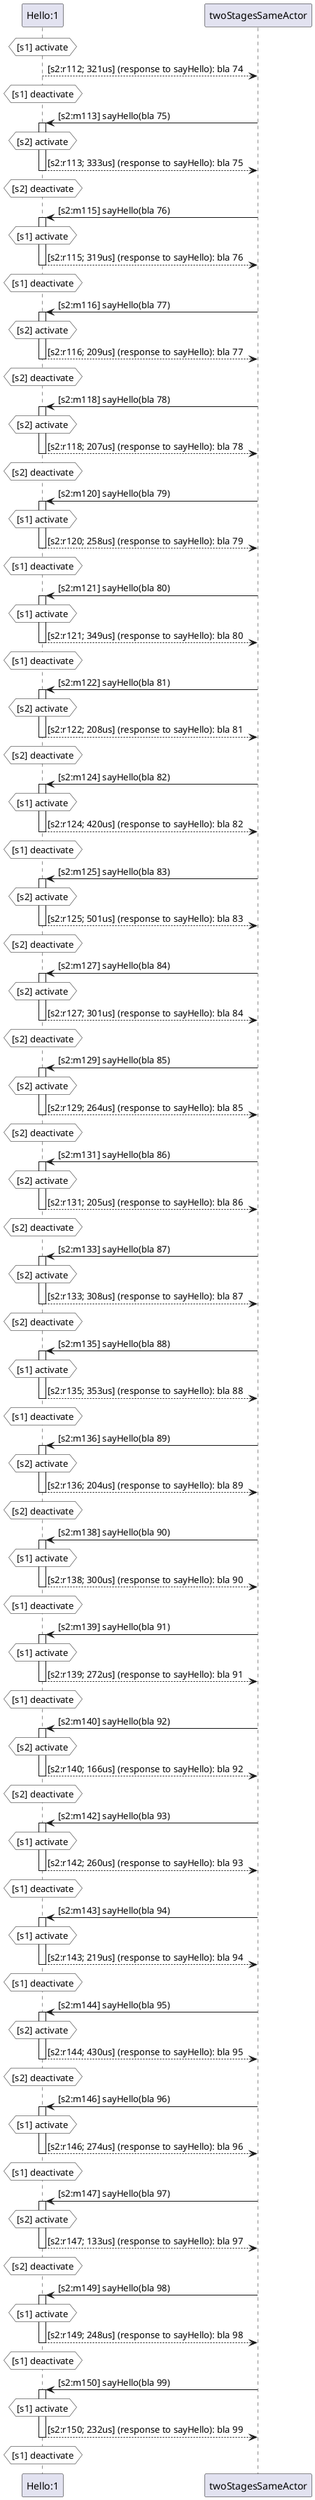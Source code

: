 @startuml
hnote over "Hello:1" #white : [s1] activate
"Hello:1" --> "twoStagesSameActor" : [s2:r112; 321us] (response to sayHello): bla 74
deactivate "Hello:1"
hnote over "Hello:1" #white : [s1] deactivate
"twoStagesSameActor" -> "Hello:1" : [s2:m113] sayHello(bla 75)
activate "Hello:1"
hnote over "Hello:1" #white : [s2] activate
"Hello:1" --> "twoStagesSameActor" : [s2:r113; 333us] (response to sayHello): bla 75
deactivate "Hello:1"
hnote over "Hello:1" #white : [s2] deactivate
"twoStagesSameActor" -> "Hello:1" : [s2:m115] sayHello(bla 76)
activate "Hello:1"
hnote over "Hello:1" #white : [s1] activate
"Hello:1" --> "twoStagesSameActor" : [s2:r115; 319us] (response to sayHello): bla 76
deactivate "Hello:1"
hnote over "Hello:1" #white : [s1] deactivate
"twoStagesSameActor" -> "Hello:1" : [s2:m116] sayHello(bla 77)
activate "Hello:1"
hnote over "Hello:1" #white : [s2] activate
"Hello:1" --> "twoStagesSameActor" : [s2:r116; 209us] (response to sayHello): bla 77
deactivate "Hello:1"
hnote over "Hello:1" #white : [s2] deactivate
"twoStagesSameActor" -> "Hello:1" : [s2:m118] sayHello(bla 78)
activate "Hello:1"
hnote over "Hello:1" #white : [s2] activate
"Hello:1" --> "twoStagesSameActor" : [s2:r118; 207us] (response to sayHello): bla 78
deactivate "Hello:1"
hnote over "Hello:1" #white : [s2] deactivate
"twoStagesSameActor" -> "Hello:1" : [s2:m120] sayHello(bla 79)
activate "Hello:1"
hnote over "Hello:1" #white : [s1] activate
"Hello:1" --> "twoStagesSameActor" : [s2:r120; 258us] (response to sayHello): bla 79
deactivate "Hello:1"
hnote over "Hello:1" #white : [s1] deactivate
"twoStagesSameActor" -> "Hello:1" : [s2:m121] sayHello(bla 80)
activate "Hello:1"
hnote over "Hello:1" #white : [s1] activate
"Hello:1" --> "twoStagesSameActor" : [s2:r121; 349us] (response to sayHello): bla 80
deactivate "Hello:1"
hnote over "Hello:1" #white : [s1] deactivate
"twoStagesSameActor" -> "Hello:1" : [s2:m122] sayHello(bla 81)
activate "Hello:1"
hnote over "Hello:1" #white : [s2] activate
"Hello:1" --> "twoStagesSameActor" : [s2:r122; 208us] (response to sayHello): bla 81
deactivate "Hello:1"
hnote over "Hello:1" #white : [s2] deactivate
"twoStagesSameActor" -> "Hello:1" : [s2:m124] sayHello(bla 82)
activate "Hello:1"
hnote over "Hello:1" #white : [s1] activate
"Hello:1" --> "twoStagesSameActor" : [s2:r124; 420us] (response to sayHello): bla 82
deactivate "Hello:1"
hnote over "Hello:1" #white : [s1] deactivate
"twoStagesSameActor" -> "Hello:1" : [s2:m125] sayHello(bla 83)
activate "Hello:1"
hnote over "Hello:1" #white : [s2] activate
"Hello:1" --> "twoStagesSameActor" : [s2:r125; 501us] (response to sayHello): bla 83
deactivate "Hello:1"
hnote over "Hello:1" #white : [s2] deactivate
"twoStagesSameActor" -> "Hello:1" : [s2:m127] sayHello(bla 84)
activate "Hello:1"
hnote over "Hello:1" #white : [s2] activate
"Hello:1" --> "twoStagesSameActor" : [s2:r127; 301us] (response to sayHello): bla 84
deactivate "Hello:1"
hnote over "Hello:1" #white : [s2] deactivate
"twoStagesSameActor" -> "Hello:1" : [s2:m129] sayHello(bla 85)
activate "Hello:1"
hnote over "Hello:1" #white : [s2] activate
"Hello:1" --> "twoStagesSameActor" : [s2:r129; 264us] (response to sayHello): bla 85
deactivate "Hello:1"
hnote over "Hello:1" #white : [s2] deactivate
"twoStagesSameActor" -> "Hello:1" : [s2:m131] sayHello(bla 86)
activate "Hello:1"
hnote over "Hello:1" #white : [s2] activate
"Hello:1" --> "twoStagesSameActor" : [s2:r131; 205us] (response to sayHello): bla 86
deactivate "Hello:1"
hnote over "Hello:1" #white : [s2] deactivate
"twoStagesSameActor" -> "Hello:1" : [s2:m133] sayHello(bla 87)
activate "Hello:1"
hnote over "Hello:1" #white : [s2] activate
"Hello:1" --> "twoStagesSameActor" : [s2:r133; 308us] (response to sayHello): bla 87
deactivate "Hello:1"
hnote over "Hello:1" #white : [s2] deactivate
"twoStagesSameActor" -> "Hello:1" : [s2:m135] sayHello(bla 88)
activate "Hello:1"
hnote over "Hello:1" #white : [s1] activate
"Hello:1" --> "twoStagesSameActor" : [s2:r135; 353us] (response to sayHello): bla 88
deactivate "Hello:1"
hnote over "Hello:1" #white : [s1] deactivate
"twoStagesSameActor" -> "Hello:1" : [s2:m136] sayHello(bla 89)
activate "Hello:1"
hnote over "Hello:1" #white : [s2] activate
"Hello:1" --> "twoStagesSameActor" : [s2:r136; 204us] (response to sayHello): bla 89
deactivate "Hello:1"
hnote over "Hello:1" #white : [s2] deactivate
"twoStagesSameActor" -> "Hello:1" : [s2:m138] sayHello(bla 90)
activate "Hello:1"
hnote over "Hello:1" #white : [s1] activate
"Hello:1" --> "twoStagesSameActor" : [s2:r138; 300us] (response to sayHello): bla 90
deactivate "Hello:1"
hnote over "Hello:1" #white : [s1] deactivate
"twoStagesSameActor" -> "Hello:1" : [s2:m139] sayHello(bla 91)
activate "Hello:1"
hnote over "Hello:1" #white : [s1] activate
"Hello:1" --> "twoStagesSameActor" : [s2:r139; 272us] (response to sayHello): bla 91
deactivate "Hello:1"
hnote over "Hello:1" #white : [s1] deactivate
"twoStagesSameActor" -> "Hello:1" : [s2:m140] sayHello(bla 92)
activate "Hello:1"
hnote over "Hello:1" #white : [s2] activate
"Hello:1" --> "twoStagesSameActor" : [s2:r140; 166us] (response to sayHello): bla 92
deactivate "Hello:1"
hnote over "Hello:1" #white : [s2] deactivate
"twoStagesSameActor" -> "Hello:1" : [s2:m142] sayHello(bla 93)
activate "Hello:1"
hnote over "Hello:1" #white : [s1] activate
"Hello:1" --> "twoStagesSameActor" : [s2:r142; 260us] (response to sayHello): bla 93
deactivate "Hello:1"
hnote over "Hello:1" #white : [s1] deactivate
"twoStagesSameActor" -> "Hello:1" : [s2:m143] sayHello(bla 94)
activate "Hello:1"
hnote over "Hello:1" #white : [s1] activate
"Hello:1" --> "twoStagesSameActor" : [s2:r143; 219us] (response to sayHello): bla 94
deactivate "Hello:1"
hnote over "Hello:1" #white : [s1] deactivate
"twoStagesSameActor" -> "Hello:1" : [s2:m144] sayHello(bla 95)
activate "Hello:1"
hnote over "Hello:1" #white : [s2] activate
"Hello:1" --> "twoStagesSameActor" : [s2:r144; 430us] (response to sayHello): bla 95
deactivate "Hello:1"
hnote over "Hello:1" #white : [s2] deactivate
"twoStagesSameActor" -> "Hello:1" : [s2:m146] sayHello(bla 96)
activate "Hello:1"
hnote over "Hello:1" #white : [s1] activate
"Hello:1" --> "twoStagesSameActor" : [s2:r146; 274us] (response to sayHello): bla 96
deactivate "Hello:1"
hnote over "Hello:1" #white : [s1] deactivate
"twoStagesSameActor" -> "Hello:1" : [s2:m147] sayHello(bla 97)
activate "Hello:1"
hnote over "Hello:1" #white : [s2] activate
"Hello:1" --> "twoStagesSameActor" : [s2:r147; 133us] (response to sayHello): bla 97
deactivate "Hello:1"
hnote over "Hello:1" #white : [s2] deactivate
"twoStagesSameActor" -> "Hello:1" : [s2:m149] sayHello(bla 98)
activate "Hello:1"
hnote over "Hello:1" #white : [s1] activate
"Hello:1" --> "twoStagesSameActor" : [s2:r149; 248us] (response to sayHello): bla 98
deactivate "Hello:1"
hnote over "Hello:1" #white : [s1] deactivate
"twoStagesSameActor" -> "Hello:1" : [s2:m150] sayHello(bla 99)
activate "Hello:1"
hnote over "Hello:1" #white : [s1] activate
"Hello:1" --> "twoStagesSameActor" : [s2:r150; 232us] (response to sayHello): bla 99
deactivate "Hello:1"
hnote over "Hello:1" #white : [s1] deactivate
@enduml
